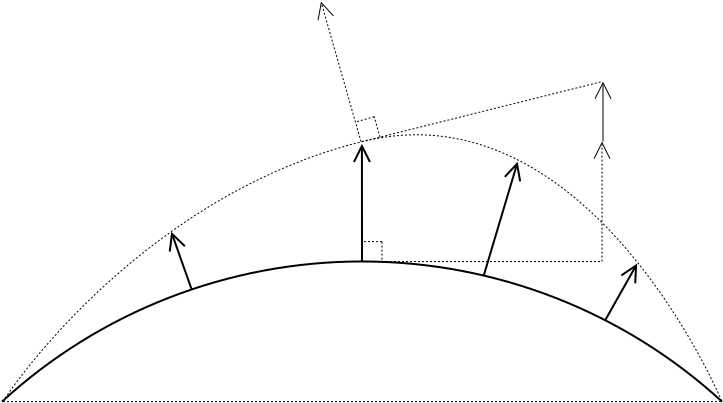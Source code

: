 <?xml version="1.0" encoding="UTF-8"?>
<dia:diagram xmlns:dia="http://www.lysator.liu.se/~alla/dia/">
  <dia:layer name="Background" visible="true">
    <dia:group>
      <dia:object type="Standard - Beziergon" version="0" id="O0">
        <dia:attribute name="obj_pos">
          <dia:point val="-31,16"/>
        </dia:attribute>
        <dia:attribute name="obj_bb">
          <dia:rectangle val="-31.025,2.632;4.95,17"/>
        </dia:attribute>
        <dia:attribute name="bez_points">
          <dia:point val="-31,16"/>
          <dia:point val="-31.05,16"/>
          <dia:point val="4.95,16"/>
          <dia:point val="4.95,16"/>
          <dia:point val="4.95,16"/>
          <dia:point val="-1.652,0.15"/>
          <dia:point val="-13.05,3"/>
          <dia:point val="-24.449,5.85"/>
          <dia:point val="-31.05,16"/>
        </dia:attribute>
        <dia:attribute name="corner_types">
          <dia:enum val="2"/>
          <dia:enum val="2"/>
          <dia:enum val="0"/>
          <dia:enum val="2"/>
        </dia:attribute>
        <dia:attribute name="line_width">
          <dia:real val="0.05"/>
        </dia:attribute>
        <dia:attribute name="show_background">
          <dia:boolean val="true"/>
        </dia:attribute>
        <dia:attribute name="line_style">
          <dia:enum val="4"/>
        </dia:attribute>
      </dia:object>
      <dia:object type="Standard - Arc" version="0" id="O1">
        <dia:attribute name="obj_pos">
          <dia:point val="-31.05,16"/>
        </dia:attribute>
        <dia:attribute name="obj_bb">
          <dia:rectangle val="-31.1,8.942;5.0,16.05"/>
        </dia:attribute>
        <dia:attribute name="conn_endpoints">
          <dia:point val="-31.05,16"/>
          <dia:point val="4.95,16"/>
        </dia:attribute>
        <dia:attribute name="curve_distance">
          <dia:real val="-7.008"/>
        </dia:attribute>
      </dia:object>
      <dia:object type="Standard - Line" version="0" id="O2">
        <dia:attribute name="obj_pos">
          <dia:point val="-13.05,9"/>
        </dia:attribute>
        <dia:attribute name="obj_bb">
          <dia:rectangle val="-13.854,3.057;-12.254,9.05"/>
        </dia:attribute>
        <dia:attribute name="conn_endpoints">
          <dia:point val="-13.05,9"/>
          <dia:point val="-13.054,3.107"/>
        </dia:attribute>
        <dia:attribute name="numcp">
          <dia:int val="1"/>
        </dia:attribute>
        <dia:attribute name="end_arrow">
          <dia:enum val="1"/>
        </dia:attribute>
        <dia:attribute name="end_arrow_length">
          <dia:real val="0.8"/>
        </dia:attribute>
        <dia:attribute name="end_arrow_width">
          <dia:real val="0.8"/>
        </dia:attribute>
      </dia:object>
      <dia:object type="Standard - Line" version="0" id="O3">
        <dia:attribute name="obj_pos">
          <dia:point val="-0.9,11.95"/>
        </dia:attribute>
        <dia:attribute name="obj_bb">
          <dia:rectangle val="-0.968,8.657;1.431,12.018"/>
        </dia:attribute>
        <dia:attribute name="conn_endpoints">
          <dia:point val="-0.9,11.95"/>
          <dia:point val="0.71,9.094"/>
        </dia:attribute>
        <dia:attribute name="numcp">
          <dia:int val="1"/>
        </dia:attribute>
        <dia:attribute name="end_arrow">
          <dia:enum val="1"/>
        </dia:attribute>
        <dia:attribute name="end_arrow_length">
          <dia:real val="0.8"/>
        </dia:attribute>
        <dia:attribute name="end_arrow_width">
          <dia:real val="0.8"/>
        </dia:attribute>
      </dia:object>
      <dia:object type="Standard - Line" version="0" id="O4">
        <dia:attribute name="obj_pos">
          <dia:point val="-13.05,9"/>
        </dia:attribute>
        <dia:attribute name="obj_bb">
          <dia:rectangle val="-13.075,8.975;-1.025,9.025"/>
        </dia:attribute>
        <dia:attribute name="conn_endpoints">
          <dia:point val="-13.05,9"/>
          <dia:point val="-1.05,9"/>
        </dia:attribute>
        <dia:attribute name="numcp">
          <dia:int val="1"/>
        </dia:attribute>
        <dia:attribute name="line_width">
          <dia:real val="0.05"/>
        </dia:attribute>
        <dia:attribute name="line_style">
          <dia:enum val="4"/>
        </dia:attribute>
      </dia:object>
      <dia:object type="Standard - Line" version="0" id="O5">
        <dia:attribute name="obj_pos">
          <dia:point val="-12.05,8"/>
        </dia:attribute>
        <dia:attribute name="obj_bb">
          <dia:rectangle val="-13.075,7.975;-12.025,8.025"/>
        </dia:attribute>
        <dia:attribute name="conn_endpoints">
          <dia:point val="-12.05,8"/>
          <dia:point val="-13.05,8"/>
        </dia:attribute>
        <dia:attribute name="numcp">
          <dia:int val="1"/>
        </dia:attribute>
        <dia:attribute name="line_width">
          <dia:real val="0.05"/>
        </dia:attribute>
        <dia:attribute name="line_style">
          <dia:enum val="4"/>
        </dia:attribute>
      </dia:object>
      <dia:object type="Standard - Line" version="0" id="O6">
        <dia:attribute name="obj_pos">
          <dia:point val="-12.05,8"/>
        </dia:attribute>
        <dia:attribute name="obj_bb">
          <dia:rectangle val="-12.075,7.975;-12.025,9.025"/>
        </dia:attribute>
        <dia:attribute name="conn_endpoints">
          <dia:point val="-12.05,8"/>
          <dia:point val="-12.05,9"/>
        </dia:attribute>
        <dia:attribute name="numcp">
          <dia:int val="1"/>
        </dia:attribute>
        <dia:attribute name="line_width">
          <dia:real val="0.05"/>
        </dia:attribute>
        <dia:attribute name="line_style">
          <dia:enum val="4"/>
        </dia:attribute>
      </dia:object>
      <dia:object type="Standard - Line" version="0" id="O7">
        <dia:attribute name="obj_pos">
          <dia:point val="-1.05,9"/>
        </dia:attribute>
        <dia:attribute name="obj_bb">
          <dia:rectangle val="-1.85,2.975;-0.25,9.025"/>
        </dia:attribute>
        <dia:attribute name="conn_endpoints">
          <dia:point val="-1.05,9"/>
          <dia:point val="-1.05,3"/>
        </dia:attribute>
        <dia:attribute name="numcp">
          <dia:int val="1"/>
        </dia:attribute>
        <dia:attribute name="line_width">
          <dia:real val="0.05"/>
        </dia:attribute>
        <dia:attribute name="line_style">
          <dia:enum val="4"/>
        </dia:attribute>
        <dia:attribute name="end_arrow">
          <dia:enum val="1"/>
        </dia:attribute>
        <dia:attribute name="end_arrow_length">
          <dia:real val="0.8"/>
        </dia:attribute>
        <dia:attribute name="end_arrow_width">
          <dia:real val="0.8"/>
        </dia:attribute>
      </dia:object>
      <dia:object type="Standard - Line" version="0" id="O8">
        <dia:attribute name="obj_pos">
          <dia:point val="-1,3"/>
        </dia:attribute>
        <dia:attribute name="obj_bb">
          <dia:rectangle val="-1.8,-0.025;-0.2,3.025"/>
        </dia:attribute>
        <dia:attribute name="conn_endpoints">
          <dia:point val="-1,3"/>
          <dia:point val="-1,0"/>
        </dia:attribute>
        <dia:attribute name="numcp">
          <dia:int val="1"/>
        </dia:attribute>
        <dia:attribute name="line_width">
          <dia:real val="0.05"/>
        </dia:attribute>
        <dia:attribute name="end_arrow">
          <dia:enum val="1"/>
        </dia:attribute>
        <dia:attribute name="end_arrow_length">
          <dia:real val="0.8"/>
        </dia:attribute>
        <dia:attribute name="end_arrow_width">
          <dia:real val="0.8"/>
        </dia:attribute>
      </dia:object>
      <dia:object type="Standard - Line" version="0" id="O9">
        <dia:attribute name="obj_pos">
          <dia:point val="-13.05,3"/>
        </dia:attribute>
        <dia:attribute name="obj_bb">
          <dia:rectangle val="-13.08,-0.03;-1.02,3.03"/>
        </dia:attribute>
        <dia:attribute name="conn_endpoints">
          <dia:point val="-13.05,3"/>
          <dia:point val="-1.05,0"/>
        </dia:attribute>
        <dia:attribute name="numcp">
          <dia:int val="1"/>
        </dia:attribute>
        <dia:attribute name="line_width">
          <dia:real val="0.05"/>
        </dia:attribute>
        <dia:attribute name="line_style">
          <dia:enum val="4"/>
        </dia:attribute>
        <dia:connections>
          <dia:connection handle="0" to="O0" connection="4"/>
        </dia:connections>
      </dia:object>
      <dia:object type="Standard - Line" version="0" id="O10">
        <dia:attribute name="obj_pos">
          <dia:point val="-13.1,3"/>
        </dia:attribute>
        <dia:attribute name="obj_bb">
          <dia:rectangle val="-15.876,-4.244;-13.069,3.031"/>
        </dia:attribute>
        <dia:attribute name="conn_endpoints">
          <dia:point val="-13.1,3"/>
          <dia:point val="-15.1,-4"/>
        </dia:attribute>
        <dia:attribute name="numcp">
          <dia:int val="1"/>
        </dia:attribute>
        <dia:attribute name="line_width">
          <dia:real val="0.05"/>
        </dia:attribute>
        <dia:attribute name="line_style">
          <dia:enum val="4"/>
        </dia:attribute>
        <dia:attribute name="end_arrow">
          <dia:enum val="1"/>
        </dia:attribute>
        <dia:attribute name="end_arrow_length">
          <dia:real val="0.8"/>
        </dia:attribute>
        <dia:attribute name="end_arrow_width">
          <dia:real val="0.8"/>
        </dia:attribute>
      </dia:object>
      <dia:object type="Standard - Line" version="0" id="O11">
        <dia:attribute name="obj_pos">
          <dia:point val="-13.3,2"/>
        </dia:attribute>
        <dia:attribute name="obj_bb">
          <dia:rectangle val="-13.331,1.71;-12.365,2.031"/>
        </dia:attribute>
        <dia:attribute name="conn_endpoints">
          <dia:point val="-13.3,2"/>
          <dia:point val="-12.396,1.741"/>
        </dia:attribute>
        <dia:attribute name="numcp">
          <dia:int val="1"/>
        </dia:attribute>
        <dia:attribute name="line_width">
          <dia:real val="0.05"/>
        </dia:attribute>
        <dia:attribute name="line_style">
          <dia:enum val="4"/>
        </dia:attribute>
      </dia:object>
      <dia:object type="Standard - Line" version="0" id="O12">
        <dia:attribute name="obj_pos">
          <dia:point val="-12.149,2.775"/>
        </dia:attribute>
        <dia:attribute name="obj_bb">
          <dia:rectangle val="-12.476,1.71;-12.117,2.806"/>
        </dia:attribute>
        <dia:attribute name="conn_endpoints">
          <dia:point val="-12.149,2.775"/>
          <dia:point val="-12.445,1.741"/>
        </dia:attribute>
        <dia:attribute name="numcp">
          <dia:int val="1"/>
        </dia:attribute>
        <dia:attribute name="line_width">
          <dia:real val="0.05"/>
        </dia:attribute>
        <dia:attribute name="line_style">
          <dia:enum val="4"/>
        </dia:attribute>
      </dia:object>
      <dia:object type="Standard - Line" version="0" id="O13">
        <dia:attribute name="obj_pos">
          <dia:point val="-6.962,9.695"/>
        </dia:attribute>
        <dia:attribute name="obj_bb">
          <dia:rectangle val="-7.024,3.726;-4.484,9.757"/>
        </dia:attribute>
        <dia:attribute name="conn_endpoints">
          <dia:point val="-6.962,9.695"/>
          <dia:point val="-5.265,4.002"/>
        </dia:attribute>
        <dia:attribute name="numcp">
          <dia:int val="1"/>
        </dia:attribute>
        <dia:attribute name="end_arrow">
          <dia:enum val="1"/>
        </dia:attribute>
        <dia:attribute name="end_arrow_length">
          <dia:real val="0.8"/>
        </dia:attribute>
        <dia:attribute name="end_arrow_width">
          <dia:real val="0.8"/>
        </dia:attribute>
      </dia:object>
      <dia:object type="Standard - Line" version="0" id="O14">
        <dia:attribute name="obj_pos">
          <dia:point val="-21.564,10.402"/>
        </dia:attribute>
        <dia:attribute name="obj_bb">
          <dia:rectangle val="-23.36,7.189;-21.5,10.466"/>
        </dia:attribute>
        <dia:attribute name="conn_endpoints">
          <dia:point val="-21.564,10.402"/>
          <dia:point val="-22.589,7.503"/>
        </dia:attribute>
        <dia:attribute name="numcp">
          <dia:int val="1"/>
        </dia:attribute>
        <dia:attribute name="end_arrow">
          <dia:enum val="1"/>
        </dia:attribute>
        <dia:attribute name="end_arrow_length">
          <dia:real val="0.8"/>
        </dia:attribute>
        <dia:attribute name="end_arrow_width">
          <dia:real val="0.8"/>
        </dia:attribute>
      </dia:object>
    </dia:group>
  </dia:layer>
</dia:diagram>
